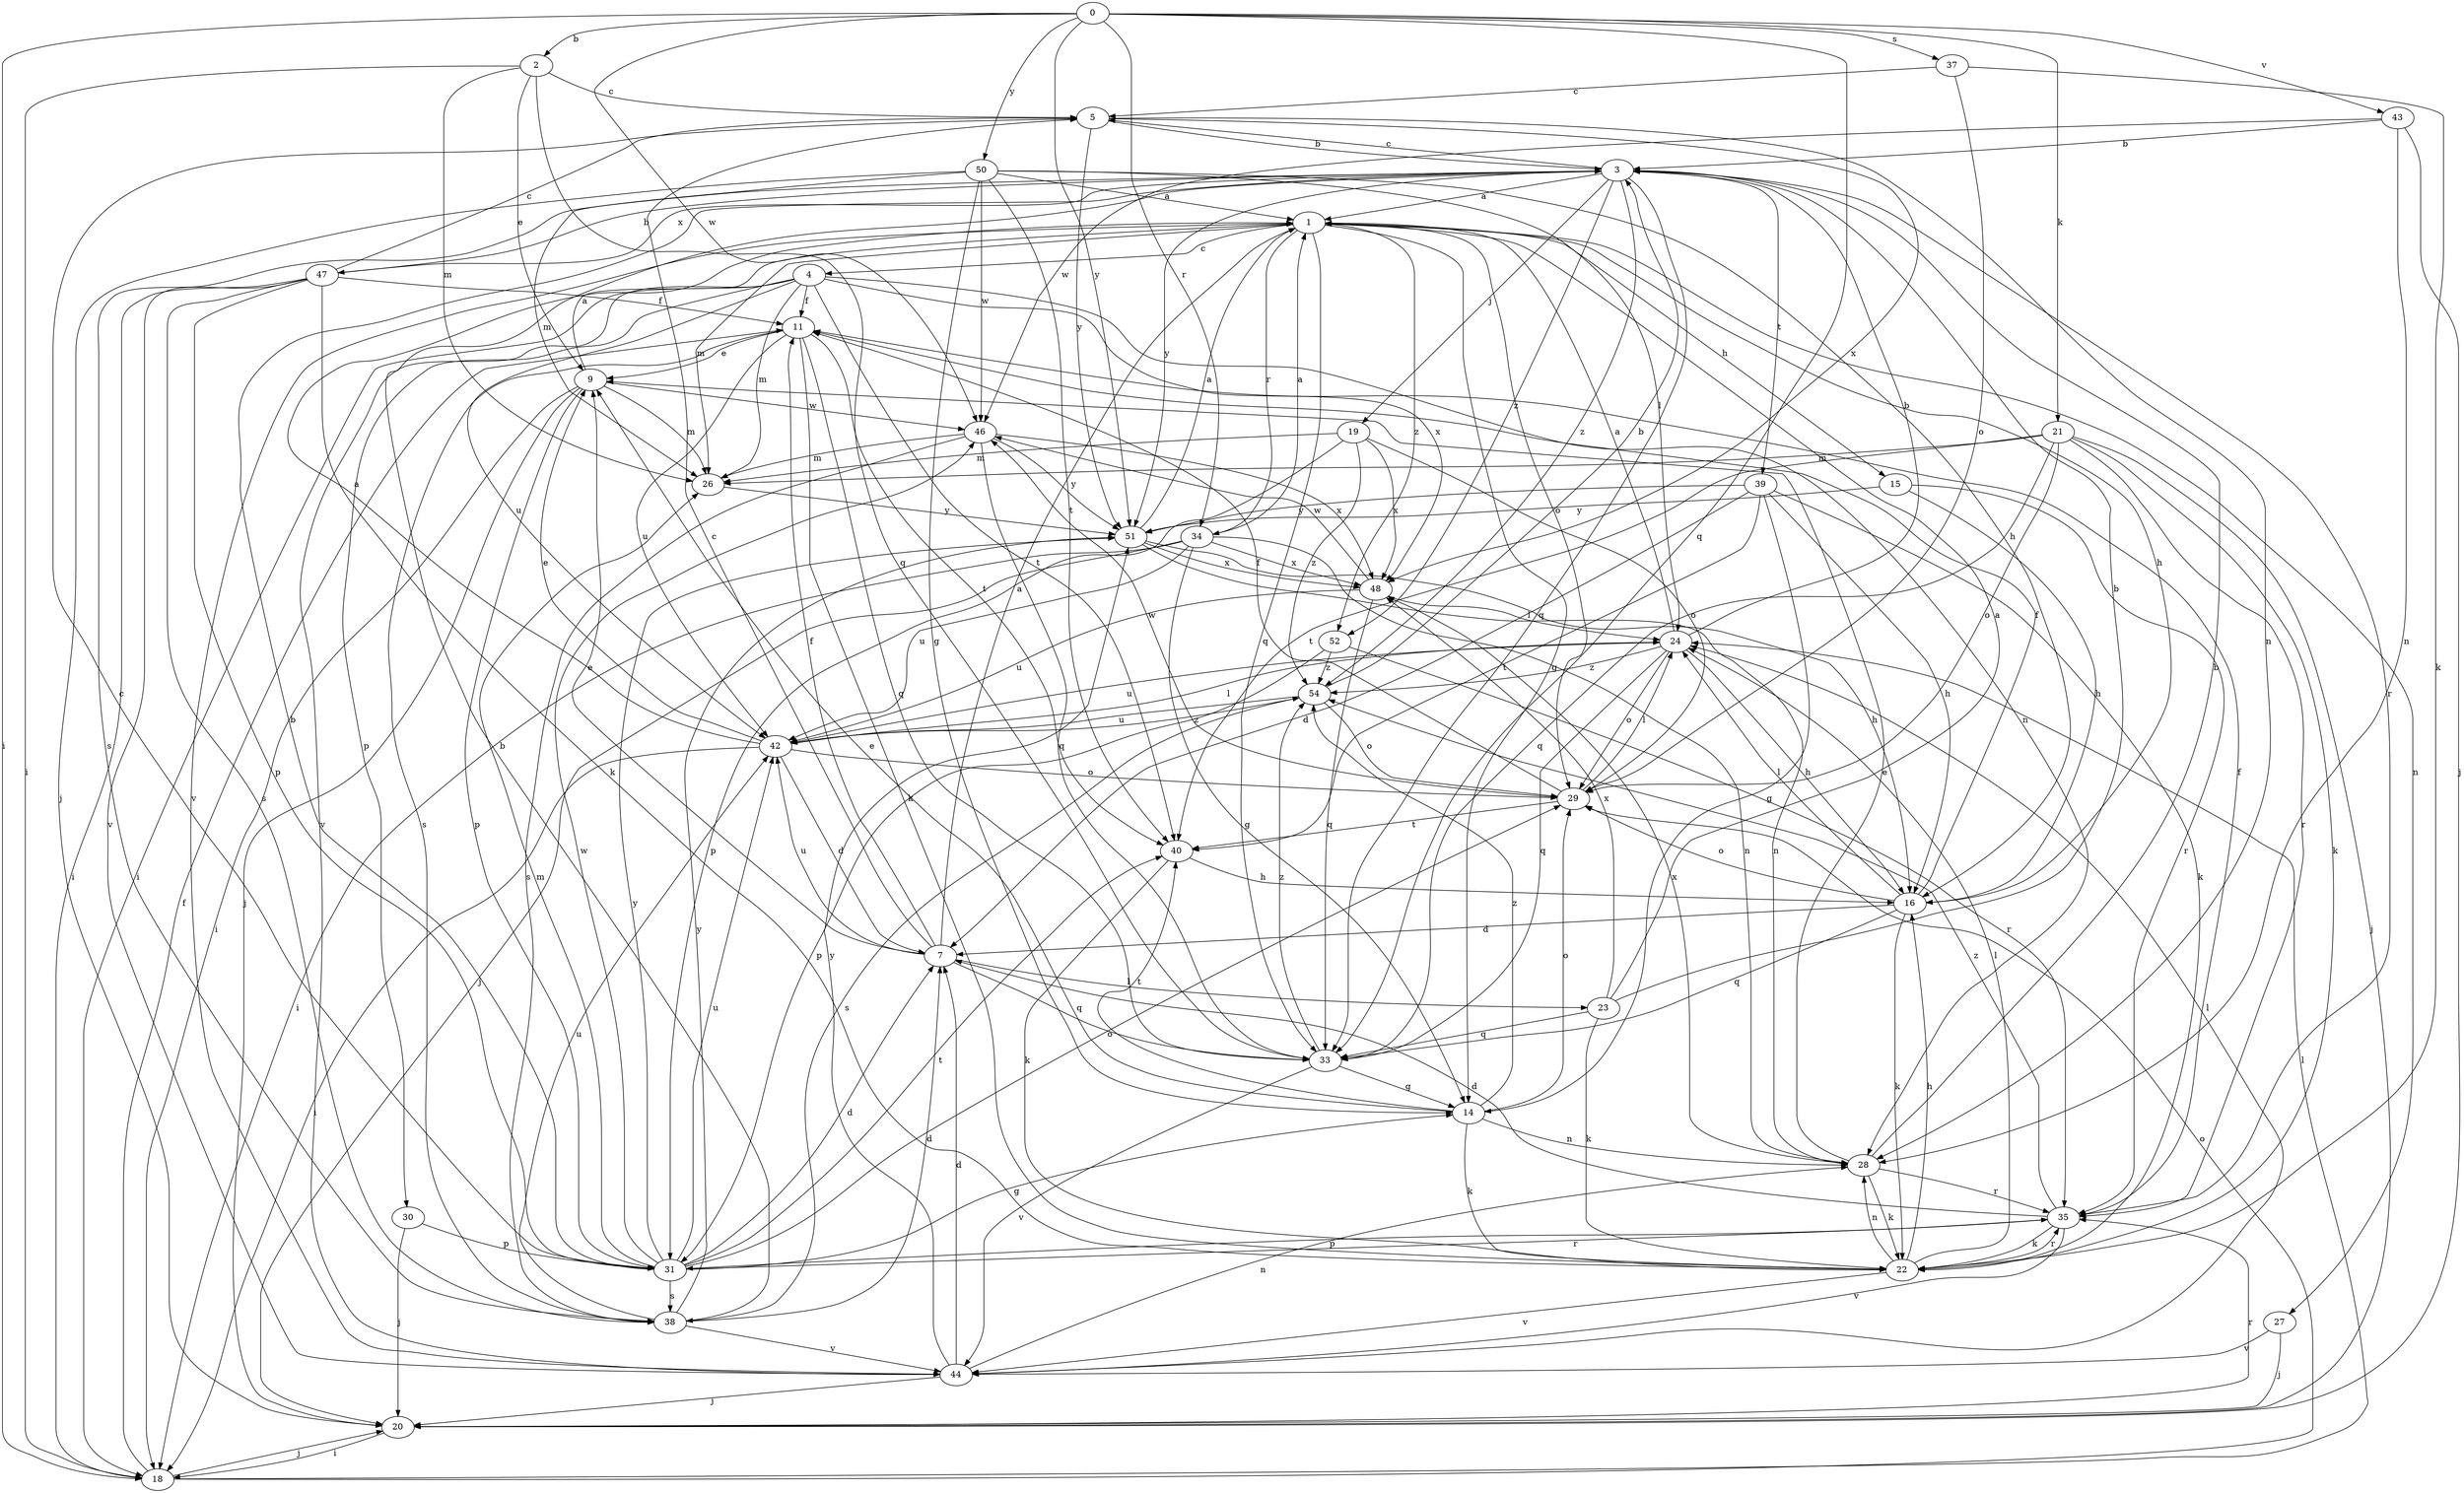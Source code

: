 strict digraph  {
0;
1;
2;
3;
4;
5;
7;
9;
11;
14;
15;
16;
18;
19;
20;
21;
22;
23;
24;
26;
27;
28;
29;
30;
31;
33;
34;
35;
37;
38;
39;
40;
42;
43;
44;
46;
47;
48;
50;
51;
52;
54;
0 -> 2  [label=b];
0 -> 18  [label=i];
0 -> 21  [label=k];
0 -> 33  [label=q];
0 -> 34  [label=r];
0 -> 37  [label=s];
0 -> 43  [label=v];
0 -> 46  [label=w];
0 -> 50  [label=y];
0 -> 51  [label=y];
1 -> 4  [label=c];
1 -> 14  [label=g];
1 -> 15  [label=h];
1 -> 16  [label=h];
1 -> 26  [label=m];
1 -> 27  [label=n];
1 -> 29  [label=o];
1 -> 33  [label=q];
1 -> 34  [label=r];
1 -> 44  [label=v];
1 -> 52  [label=z];
2 -> 5  [label=c];
2 -> 9  [label=e];
2 -> 18  [label=i];
2 -> 26  [label=m];
2 -> 33  [label=q];
3 -> 1  [label=a];
3 -> 5  [label=c];
3 -> 19  [label=j];
3 -> 33  [label=q];
3 -> 35  [label=r];
3 -> 38  [label=s];
3 -> 39  [label=t];
3 -> 47  [label=x];
3 -> 51  [label=y];
3 -> 52  [label=z];
3 -> 54  [label=z];
4 -> 11  [label=f];
4 -> 18  [label=i];
4 -> 26  [label=m];
4 -> 28  [label=n];
4 -> 30  [label=p];
4 -> 40  [label=t];
4 -> 42  [label=u];
4 -> 44  [label=v];
4 -> 48  [label=x];
5 -> 3  [label=b];
5 -> 28  [label=n];
5 -> 48  [label=x];
5 -> 51  [label=y];
7 -> 1  [label=a];
7 -> 5  [label=c];
7 -> 9  [label=e];
7 -> 11  [label=f];
7 -> 23  [label=l];
7 -> 33  [label=q];
7 -> 42  [label=u];
9 -> 1  [label=a];
9 -> 18  [label=i];
9 -> 20  [label=j];
9 -> 26  [label=m];
9 -> 31  [label=p];
9 -> 46  [label=w];
11 -> 9  [label=e];
11 -> 22  [label=k];
11 -> 33  [label=q];
11 -> 38  [label=s];
11 -> 40  [label=t];
11 -> 42  [label=u];
14 -> 9  [label=e];
14 -> 22  [label=k];
14 -> 28  [label=n];
14 -> 29  [label=o];
14 -> 40  [label=t];
14 -> 54  [label=z];
15 -> 16  [label=h];
15 -> 35  [label=r];
15 -> 51  [label=y];
16 -> 7  [label=d];
16 -> 11  [label=f];
16 -> 22  [label=k];
16 -> 24  [label=l];
16 -> 29  [label=o];
16 -> 33  [label=q];
18 -> 11  [label=f];
18 -> 20  [label=j];
18 -> 24  [label=l];
18 -> 29  [label=o];
19 -> 26  [label=m];
19 -> 29  [label=o];
19 -> 31  [label=p];
19 -> 48  [label=x];
19 -> 54  [label=z];
20 -> 18  [label=i];
20 -> 35  [label=r];
21 -> 20  [label=j];
21 -> 22  [label=k];
21 -> 26  [label=m];
21 -> 29  [label=o];
21 -> 33  [label=q];
21 -> 35  [label=r];
21 -> 40  [label=t];
22 -> 16  [label=h];
22 -> 24  [label=l];
22 -> 28  [label=n];
22 -> 35  [label=r];
22 -> 44  [label=v];
23 -> 1  [label=a];
23 -> 3  [label=b];
23 -> 22  [label=k];
23 -> 33  [label=q];
23 -> 48  [label=x];
24 -> 1  [label=a];
24 -> 3  [label=b];
24 -> 16  [label=h];
24 -> 29  [label=o];
24 -> 33  [label=q];
24 -> 42  [label=u];
24 -> 54  [label=z];
26 -> 51  [label=y];
27 -> 20  [label=j];
27 -> 44  [label=v];
28 -> 3  [label=b];
28 -> 9  [label=e];
28 -> 22  [label=k];
28 -> 35  [label=r];
28 -> 48  [label=x];
29 -> 11  [label=f];
29 -> 24  [label=l];
29 -> 40  [label=t];
29 -> 46  [label=w];
30 -> 20  [label=j];
30 -> 31  [label=p];
31 -> 3  [label=b];
31 -> 5  [label=c];
31 -> 7  [label=d];
31 -> 14  [label=g];
31 -> 26  [label=m];
31 -> 29  [label=o];
31 -> 35  [label=r];
31 -> 38  [label=s];
31 -> 40  [label=t];
31 -> 42  [label=u];
31 -> 46  [label=w];
31 -> 51  [label=y];
33 -> 14  [label=g];
33 -> 44  [label=v];
33 -> 54  [label=z];
34 -> 1  [label=a];
34 -> 14  [label=g];
34 -> 18  [label=i];
34 -> 20  [label=j];
34 -> 28  [label=n];
34 -> 42  [label=u];
34 -> 48  [label=x];
35 -> 7  [label=d];
35 -> 11  [label=f];
35 -> 22  [label=k];
35 -> 31  [label=p];
35 -> 44  [label=v];
35 -> 54  [label=z];
37 -> 5  [label=c];
37 -> 22  [label=k];
37 -> 29  [label=o];
38 -> 3  [label=b];
38 -> 7  [label=d];
38 -> 42  [label=u];
38 -> 44  [label=v];
38 -> 51  [label=y];
39 -> 7  [label=d];
39 -> 14  [label=g];
39 -> 16  [label=h];
39 -> 22  [label=k];
39 -> 40  [label=t];
39 -> 51  [label=y];
40 -> 16  [label=h];
40 -> 22  [label=k];
42 -> 1  [label=a];
42 -> 7  [label=d];
42 -> 9  [label=e];
42 -> 18  [label=i];
42 -> 24  [label=l];
42 -> 29  [label=o];
42 -> 54  [label=z];
43 -> 3  [label=b];
43 -> 20  [label=j];
43 -> 28  [label=n];
43 -> 46  [label=w];
44 -> 7  [label=d];
44 -> 20  [label=j];
44 -> 24  [label=l];
44 -> 28  [label=n];
44 -> 51  [label=y];
46 -> 26  [label=m];
46 -> 33  [label=q];
46 -> 38  [label=s];
46 -> 48  [label=x];
46 -> 51  [label=y];
47 -> 3  [label=b];
47 -> 5  [label=c];
47 -> 11  [label=f];
47 -> 18  [label=i];
47 -> 22  [label=k];
47 -> 31  [label=p];
47 -> 38  [label=s];
47 -> 44  [label=v];
48 -> 24  [label=l];
48 -> 33  [label=q];
48 -> 42  [label=u];
48 -> 46  [label=w];
50 -> 1  [label=a];
50 -> 14  [label=g];
50 -> 16  [label=h];
50 -> 20  [label=j];
50 -> 24  [label=l];
50 -> 26  [label=m];
50 -> 40  [label=t];
50 -> 46  [label=w];
51 -> 1  [label=a];
51 -> 16  [label=h];
51 -> 28  [label=n];
51 -> 48  [label=x];
52 -> 31  [label=p];
52 -> 35  [label=r];
52 -> 54  [label=z];
54 -> 3  [label=b];
54 -> 29  [label=o];
54 -> 38  [label=s];
54 -> 42  [label=u];
}
